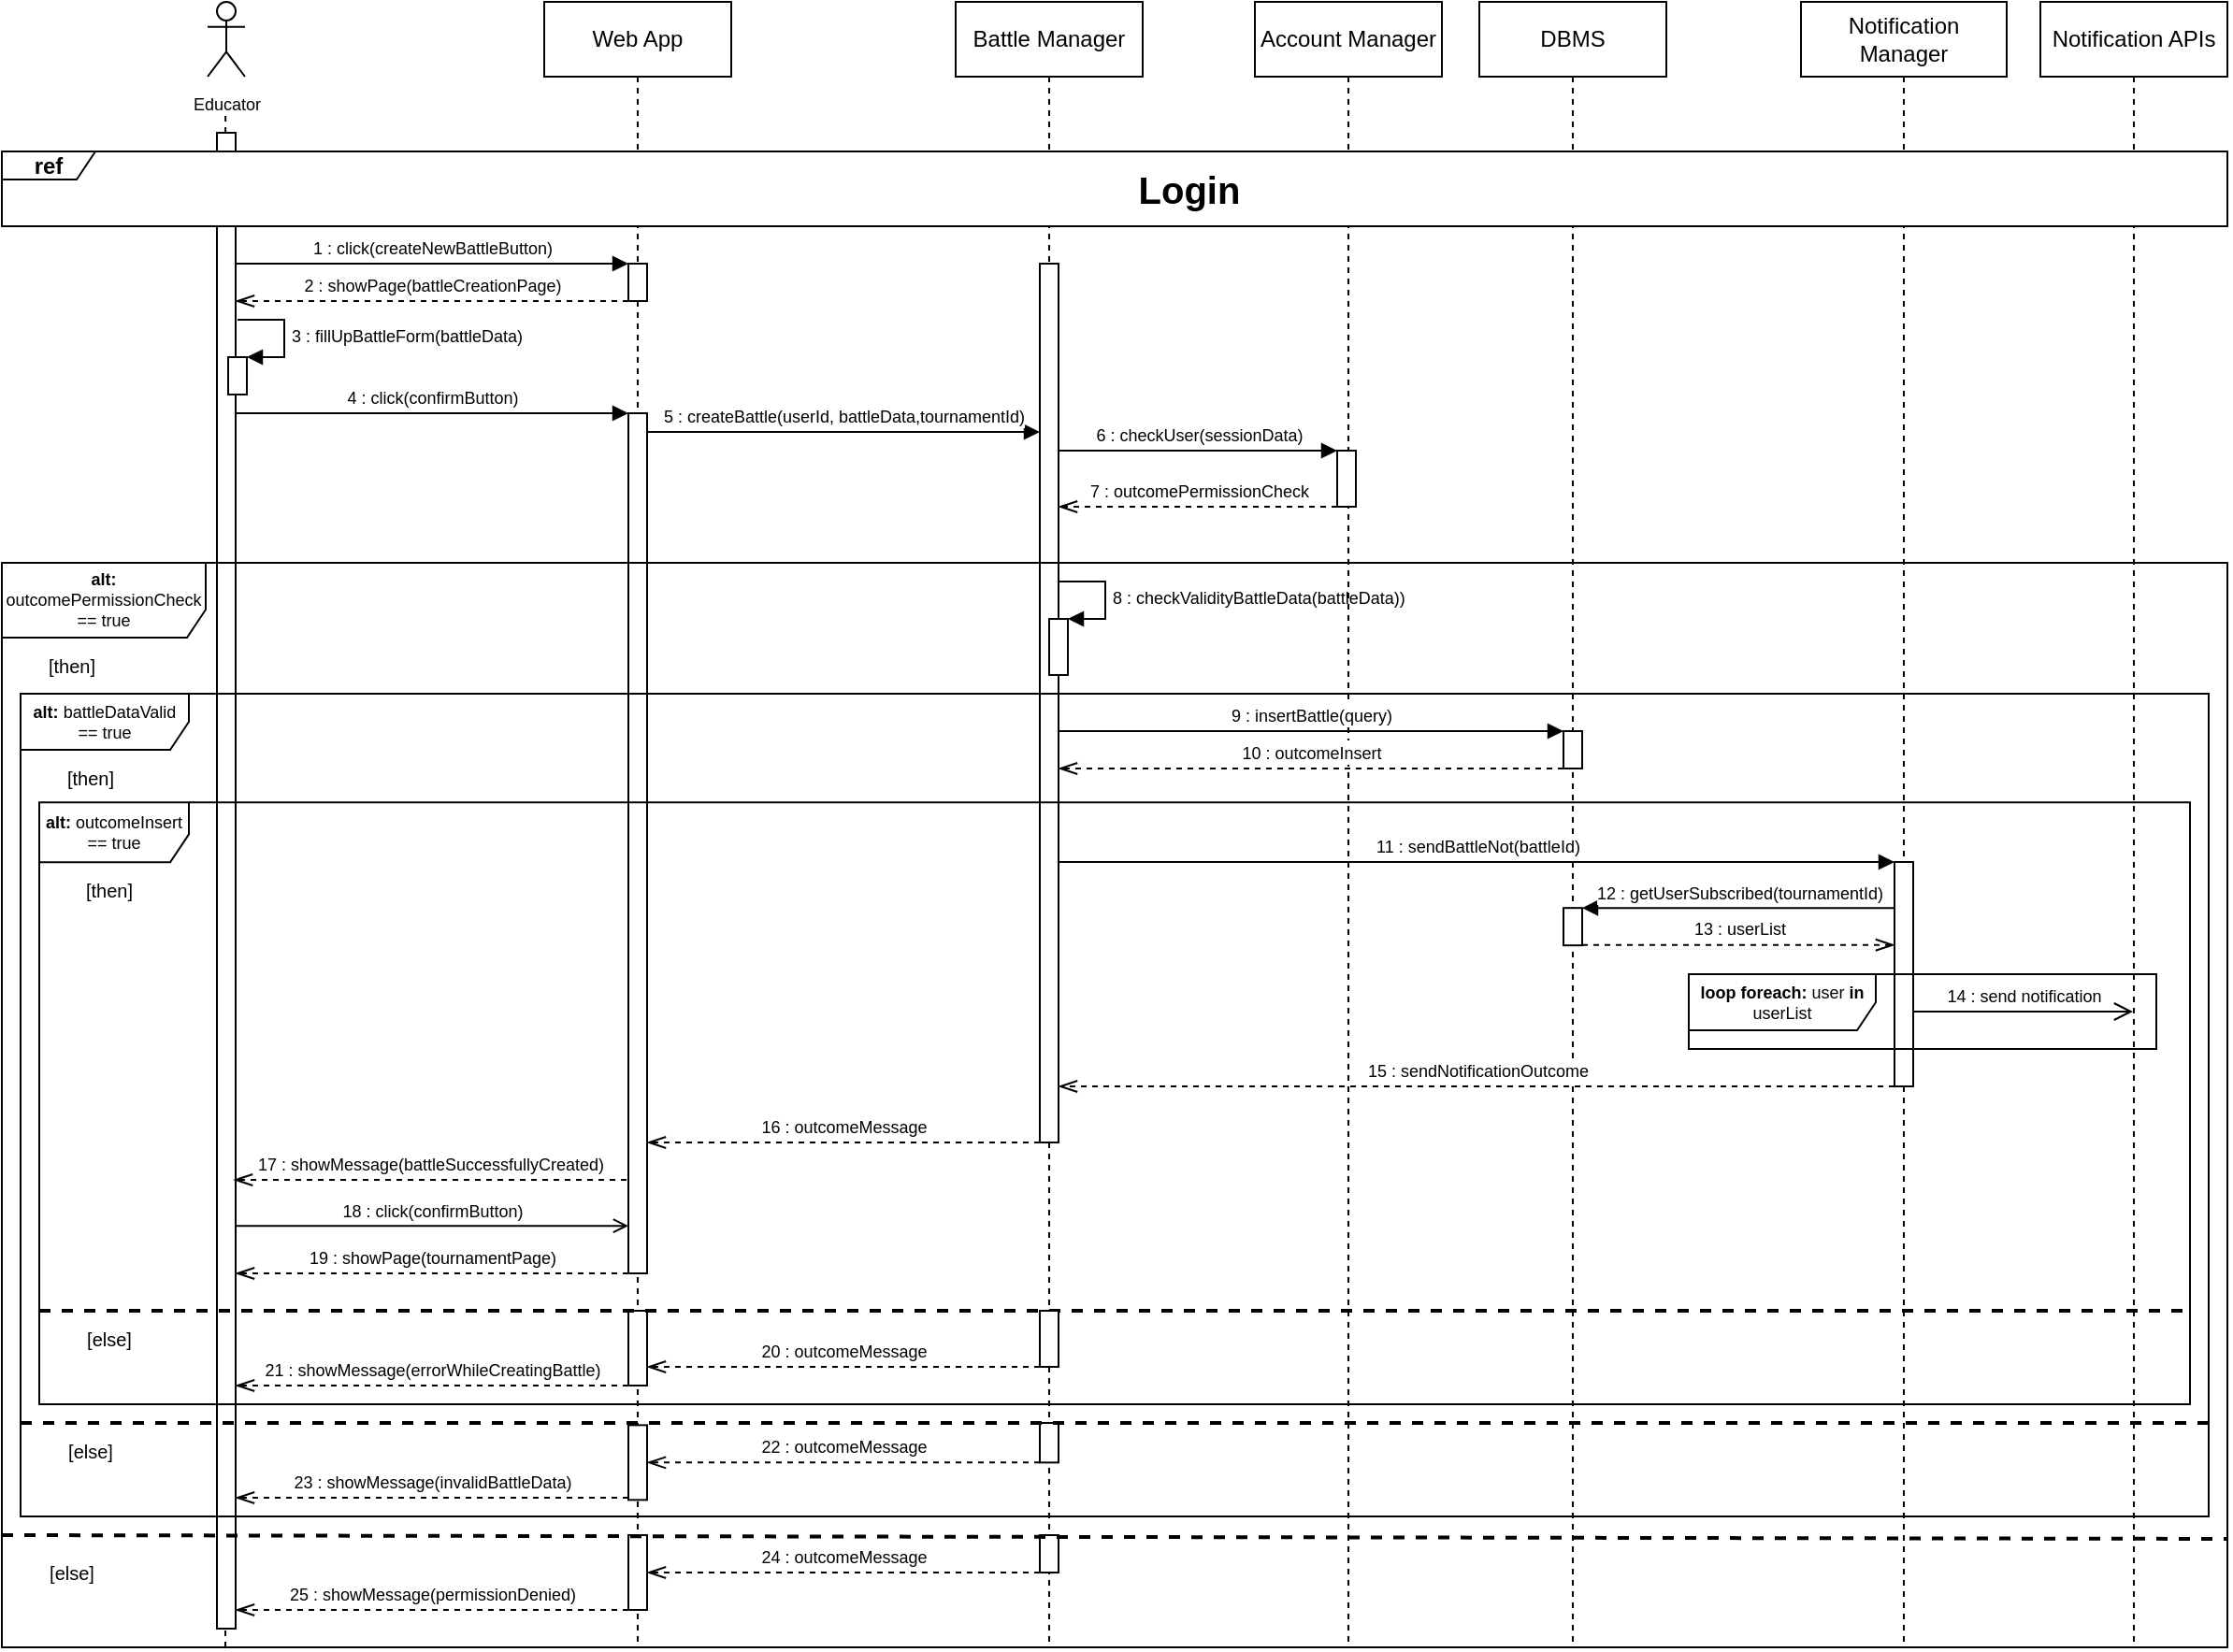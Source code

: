 <mxfile version="22.1.17" type="device">
  <diagram name="Page-1" id="2YBvvXClWsGukQMizWep">
    <mxGraphModel dx="2284" dy="746" grid="1" gridSize="10" guides="1" tooltips="1" connect="1" arrows="1" fold="1" page="1" pageScale="1" pageWidth="850" pageHeight="1100" math="0" shadow="0">
      <root>
        <mxCell id="0" />
        <mxCell id="1" parent="0" />
        <mxCell id="AnqcurCxDS_o7pJ3z2_w-18" value="Battle Manager" style="shape=umlLifeline;perimeter=lifelinePerimeter;whiteSpace=wrap;html=1;container=1;dropTarget=0;collapsible=0;recursiveResize=0;outlineConnect=0;portConstraint=eastwest;newEdgeStyle={&quot;curved&quot;:0,&quot;rounded&quot;:0};" parent="1" vertex="1">
          <mxGeometry x="300" y="40" width="100" height="880" as="geometry" />
        </mxCell>
        <mxCell id="AnqcurCxDS_o7pJ3z2_w-19" value="" style="html=1;points=[];perimeter=orthogonalPerimeter;outlineConnect=0;targetShapes=umlLifeline;portConstraint=eastwest;newEdgeStyle={&quot;edgeStyle&quot;:&quot;elbowEdgeStyle&quot;,&quot;elbow&quot;:&quot;vertical&quot;,&quot;curved&quot;:0,&quot;rounded&quot;:0};" parent="AnqcurCxDS_o7pJ3z2_w-18" vertex="1">
          <mxGeometry x="45" y="140" width="10" height="470" as="geometry" />
        </mxCell>
        <mxCell id="5b2Ryhpj01AECXUh49oq-21" value="" style="html=1;points=[[0,0,0,0,5],[0,1,0,0,-5],[1,0,0,0,5],[1,1,0,0,-5]];perimeter=orthogonalPerimeter;outlineConnect=0;targetShapes=umlLifeline;portConstraint=eastwest;newEdgeStyle={&quot;curved&quot;:0,&quot;rounded&quot;:0};" parent="AnqcurCxDS_o7pJ3z2_w-18" vertex="1">
          <mxGeometry x="50" y="330" width="10" height="30" as="geometry" />
        </mxCell>
        <mxCell id="5b2Ryhpj01AECXUh49oq-22" value="&lt;font style=&quot;font-size: 9px;&quot;&gt;8 : checkValidityBattleData(battleData))&lt;/font&gt;" style="html=1;align=left;spacingLeft=2;endArrow=block;rounded=0;edgeStyle=orthogonalEdgeStyle;curved=0;rounded=0;" parent="AnqcurCxDS_o7pJ3z2_w-18" target="5b2Ryhpj01AECXUh49oq-21" edge="1">
          <mxGeometry relative="1" as="geometry">
            <mxPoint x="55" y="310" as="sourcePoint" />
            <Array as="points">
              <mxPoint x="80" y="310" />
              <mxPoint x="80" y="330" />
            </Array>
          </mxGeometry>
        </mxCell>
        <mxCell id="6H1mdJFXyt7ofiKNNQ1x-25" value="DBMS" style="shape=umlLifeline;perimeter=lifelinePerimeter;whiteSpace=wrap;html=1;container=0;dropTarget=0;collapsible=0;recursiveResize=0;outlineConnect=0;portConstraint=eastwest;newEdgeStyle={&quot;curved&quot;:0,&quot;rounded&quot;:0};" parent="1" vertex="1">
          <mxGeometry x="580" y="40" width="100" height="880" as="geometry" />
        </mxCell>
        <mxCell id="AnqcurCxDS_o7pJ3z2_w-1" value="Web App" style="shape=umlLifeline;perimeter=lifelinePerimeter;whiteSpace=wrap;html=1;container=0;dropTarget=0;collapsible=0;recursiveResize=0;outlineConnect=0;portConstraint=eastwest;newEdgeStyle={&quot;edgeStyle&quot;:&quot;elbowEdgeStyle&quot;,&quot;elbow&quot;:&quot;vertical&quot;,&quot;curved&quot;:0,&quot;rounded&quot;:0};" parent="1" vertex="1">
          <mxGeometry x="80" y="40" width="100" height="880" as="geometry" />
        </mxCell>
        <mxCell id="AnqcurCxDS_o7pJ3z2_w-2" value="" style="html=1;points=[];perimeter=orthogonalPerimeter;outlineConnect=0;targetShapes=umlLifeline;portConstraint=eastwest;newEdgeStyle={&quot;edgeStyle&quot;:&quot;elbowEdgeStyle&quot;,&quot;elbow&quot;:&quot;vertical&quot;,&quot;curved&quot;:0,&quot;rounded&quot;:0};" parent="AnqcurCxDS_o7pJ3z2_w-1" vertex="1">
          <mxGeometry x="45" y="140" width="10" height="20" as="geometry" />
        </mxCell>
        <mxCell id="AnqcurCxDS_o7pJ3z2_w-3" value="" style="html=1;points=[];perimeter=orthogonalPerimeter;outlineConnect=0;targetShapes=umlLifeline;portConstraint=eastwest;newEdgeStyle={&quot;edgeStyle&quot;:&quot;elbowEdgeStyle&quot;,&quot;elbow&quot;:&quot;vertical&quot;,&quot;curved&quot;:0,&quot;rounded&quot;:0};" parent="AnqcurCxDS_o7pJ3z2_w-1" vertex="1">
          <mxGeometry x="45" y="220" width="10" height="460" as="geometry" />
        </mxCell>
        <mxCell id="AnqcurCxDS_o7pJ3z2_w-48" value="" style="html=1;points=[];perimeter=orthogonalPerimeter;outlineConnect=0;targetShapes=umlLifeline;portConstraint=eastwest;newEdgeStyle={&quot;edgeStyle&quot;:&quot;elbowEdgeStyle&quot;,&quot;elbow&quot;:&quot;vertical&quot;,&quot;curved&quot;:0,&quot;rounded&quot;:0};" parent="AnqcurCxDS_o7pJ3z2_w-1" vertex="1">
          <mxGeometry x="45" y="700" width="10" height="40" as="geometry" />
        </mxCell>
        <mxCell id="AnqcurCxDS_o7pJ3z2_w-51" value="" style="html=1;points=[];perimeter=orthogonalPerimeter;outlineConnect=0;targetShapes=umlLifeline;portConstraint=eastwest;newEdgeStyle={&quot;edgeStyle&quot;:&quot;elbowEdgeStyle&quot;,&quot;elbow&quot;:&quot;vertical&quot;,&quot;curved&quot;:0,&quot;rounded&quot;:0};" parent="AnqcurCxDS_o7pJ3z2_w-1" vertex="1">
          <mxGeometry x="265" y="760" width="10" height="21.18" as="geometry" />
        </mxCell>
        <mxCell id="AnqcurCxDS_o7pJ3z2_w-52" value="" style="html=1;points=[];perimeter=orthogonalPerimeter;outlineConnect=0;targetShapes=umlLifeline;portConstraint=eastwest;newEdgeStyle={&quot;edgeStyle&quot;:&quot;elbowEdgeStyle&quot;,&quot;elbow&quot;:&quot;vertical&quot;,&quot;curved&quot;:0,&quot;rounded&quot;:0};" parent="AnqcurCxDS_o7pJ3z2_w-1" vertex="1">
          <mxGeometry x="45" y="761.18" width="10" height="40" as="geometry" />
        </mxCell>
        <mxCell id="AnqcurCxDS_o7pJ3z2_w-28" value="&lt;font style=&quot;font-size: 9px;&quot;&gt;22 : outcomeMessage&lt;/font&gt;" style="html=1;verticalAlign=bottom;endArrow=openThin;dashed=1;endSize=8;edgeStyle=elbowEdgeStyle;elbow=horizontal;curved=0;rounded=0;endFill=0;" parent="AnqcurCxDS_o7pJ3z2_w-1" source="AnqcurCxDS_o7pJ3z2_w-51" target="AnqcurCxDS_o7pJ3z2_w-52" edge="1">
          <mxGeometry relative="1" as="geometry">
            <mxPoint x="50" y="771.18" as="targetPoint" />
            <Array as="points">
              <mxPoint x="150" y="781.18" />
            </Array>
            <mxPoint x="184" y="828.18" as="sourcePoint" />
          </mxGeometry>
        </mxCell>
        <mxCell id="AnqcurCxDS_o7pJ3z2_w-4" value="&lt;font style=&quot;font-size: 9px;&quot;&gt;Educator&lt;/font&gt;" style="shape=umlActor;verticalLabelPosition=bottom;verticalAlign=top;html=1;outlineConnect=0;" parent="1" vertex="1">
          <mxGeometry x="-100" y="40" width="20" height="40" as="geometry" />
        </mxCell>
        <mxCell id="AnqcurCxDS_o7pJ3z2_w-5" value="" style="endArrow=none;dashed=1;html=1;rounded=0;" parent="1" edge="1">
          <mxGeometry width="50" height="50" relative="1" as="geometry">
            <mxPoint x="-90" y="170" as="sourcePoint" />
            <mxPoint x="-90" y="160" as="targetPoint" />
          </mxGeometry>
        </mxCell>
        <mxCell id="AnqcurCxDS_o7pJ3z2_w-6" value="" style="html=1;points=[];perimeter=orthogonalPerimeter;outlineConnect=0;targetShapes=umlLifeline;portConstraint=eastwest;newEdgeStyle={&quot;edgeStyle&quot;:&quot;elbowEdgeStyle&quot;,&quot;elbow&quot;:&quot;vertical&quot;,&quot;curved&quot;:0,&quot;rounded&quot;:0};" parent="1" vertex="1">
          <mxGeometry x="-95" y="110" width="10" height="800" as="geometry" />
        </mxCell>
        <mxCell id="AnqcurCxDS_o7pJ3z2_w-7" value="&lt;font style=&quot;font-size: 9px;&quot;&gt;1 : click(createNewBattleButton)&lt;/font&gt;" style="html=1;verticalAlign=bottom;endArrow=block;edgeStyle=elbowEdgeStyle;elbow=horizontal;curved=0;rounded=0;" parent="1" source="AnqcurCxDS_o7pJ3z2_w-6" target="AnqcurCxDS_o7pJ3z2_w-2" edge="1">
          <mxGeometry relative="1" as="geometry">
            <mxPoint x="-85" y="170" as="sourcePoint" />
            <Array as="points">
              <mxPoint x="20" y="180" />
            </Array>
            <mxPoint x="115" y="170" as="targetPoint" />
          </mxGeometry>
        </mxCell>
        <mxCell id="AnqcurCxDS_o7pJ3z2_w-8" value="&lt;font style=&quot;font-size: 9px;&quot;&gt;2 : showPage(battleCreationPage)&lt;/font&gt;" style="html=1;verticalAlign=bottom;endArrow=openThin;dashed=1;endSize=8;edgeStyle=elbowEdgeStyle;elbow=vertical;curved=0;rounded=0;endFill=0;" parent="1" source="AnqcurCxDS_o7pJ3z2_w-2" target="AnqcurCxDS_o7pJ3z2_w-6" edge="1">
          <mxGeometry relative="1" as="geometry">
            <mxPoint x="-85" y="200" as="targetPoint" />
            <Array as="points">
              <mxPoint x="5" y="200" />
            </Array>
            <mxPoint x="80" y="200" as="sourcePoint" />
          </mxGeometry>
        </mxCell>
        <mxCell id="AnqcurCxDS_o7pJ3z2_w-10" value="Account Manager" style="shape=umlLifeline;perimeter=lifelinePerimeter;whiteSpace=wrap;html=1;container=1;dropTarget=0;collapsible=0;recursiveResize=0;outlineConnect=0;portConstraint=eastwest;newEdgeStyle={&quot;curved&quot;:0,&quot;rounded&quot;:0};" parent="1" vertex="1">
          <mxGeometry x="460" y="40" width="100" height="880" as="geometry" />
        </mxCell>
        <mxCell id="AnqcurCxDS_o7pJ3z2_w-11" value="" style="html=1;points=[];perimeter=orthogonalPerimeter;outlineConnect=0;targetShapes=umlLifeline;portConstraint=eastwest;newEdgeStyle={&quot;edgeStyle&quot;:&quot;elbowEdgeStyle&quot;,&quot;elbow&quot;:&quot;vertical&quot;,&quot;curved&quot;:0,&quot;rounded&quot;:0};" parent="AnqcurCxDS_o7pJ3z2_w-10" vertex="1">
          <mxGeometry x="44" y="240" width="10" height="30" as="geometry" />
        </mxCell>
        <mxCell id="AnqcurCxDS_o7pJ3z2_w-14" value="&lt;font style=&quot;font-size: 9px;&quot;&gt;5 : createBattle(userId, battleData,tournamentId)&lt;/font&gt;" style="html=1;verticalAlign=bottom;endArrow=block;edgeStyle=elbowEdgeStyle;elbow=horizontal;curved=0;rounded=0;" parent="1" source="AnqcurCxDS_o7pJ3z2_w-3" target="AnqcurCxDS_o7pJ3z2_w-19" edge="1">
          <mxGeometry relative="1" as="geometry">
            <mxPoint x="134" y="270" as="sourcePoint" />
            <Array as="points">
              <mxPoint x="249" y="270" />
            </Array>
            <mxPoint x="314" y="270" as="targetPoint" />
            <mxPoint as="offset" />
          </mxGeometry>
        </mxCell>
        <mxCell id="AnqcurCxDS_o7pJ3z2_w-22" value="Notification Manager" style="shape=umlLifeline;perimeter=lifelinePerimeter;whiteSpace=wrap;html=1;container=1;dropTarget=0;collapsible=0;recursiveResize=0;outlineConnect=0;portConstraint=eastwest;newEdgeStyle={&quot;curved&quot;:0,&quot;rounded&quot;:0};" parent="1" vertex="1">
          <mxGeometry x="752" y="40" width="110" height="880" as="geometry" />
        </mxCell>
        <mxCell id="AnqcurCxDS_o7pJ3z2_w-23" value="Notification APIs" style="shape=umlLifeline;perimeter=lifelinePerimeter;whiteSpace=wrap;html=1;container=1;dropTarget=0;collapsible=0;recursiveResize=0;outlineConnect=0;portConstraint=eastwest;newEdgeStyle={&quot;curved&quot;:0,&quot;rounded&quot;:0};" parent="1" vertex="1">
          <mxGeometry x="880" y="40" width="100" height="880" as="geometry" />
        </mxCell>
        <mxCell id="6H1mdJFXyt7ofiKNNQ1x-10" value="&lt;b&gt;ref&lt;/b&gt;" style="shape=umlFrame;whiteSpace=wrap;html=1;pointerEvents=0;width=50;height=15;labelBorderColor=none;labelBackgroundColor=none;fontColor=default;swimlaneFillColor=default;" parent="1" vertex="1">
          <mxGeometry x="-210" y="120" width="1190" height="40" as="geometry" />
        </mxCell>
        <mxCell id="6H1mdJFXyt7ofiKNNQ1x-11" value="" style="endArrow=none;dashed=1;html=1;rounded=0;" parent="1" edge="1">
          <mxGeometry width="50" height="50" relative="1" as="geometry">
            <mxPoint x="-90.43" y="110" as="sourcePoint" />
            <mxPoint x="-90.43" y="100" as="targetPoint" />
          </mxGeometry>
        </mxCell>
        <mxCell id="6H1mdJFXyt7ofiKNNQ1x-12" value="" style="html=1;points=[[0,0,0,0,5],[0,1,0,0,-5],[1,0,0,0,5],[1,1,0,0,-5]];perimeter=orthogonalPerimeter;outlineConnect=0;targetShapes=umlLifeline;portConstraint=eastwest;newEdgeStyle={&quot;curved&quot;:0,&quot;rounded&quot;:0};" parent="1" vertex="1">
          <mxGeometry x="-89" y="230" width="10" height="20" as="geometry" />
        </mxCell>
        <mxCell id="6H1mdJFXyt7ofiKNNQ1x-13" value="&lt;font style=&quot;font-size: 9px;&quot;&gt;3 : fillUpBattleForm(battleData)&lt;/font&gt;" style="html=1;align=left;spacingLeft=2;endArrow=block;rounded=0;edgeStyle=orthogonalEdgeStyle;curved=0;rounded=0;" parent="1" target="6H1mdJFXyt7ofiKNNQ1x-12" edge="1">
          <mxGeometry relative="1" as="geometry">
            <mxPoint x="-84" y="210" as="sourcePoint" />
            <Array as="points">
              <mxPoint x="-59" y="210" />
              <mxPoint x="-59" y="230" />
            </Array>
          </mxGeometry>
        </mxCell>
        <mxCell id="6H1mdJFXyt7ofiKNNQ1x-14" value="&lt;font style=&quot;font-size: 9px;&quot;&gt;4 : click(confirmButton)&lt;/font&gt;" style="html=1;verticalAlign=bottom;endArrow=block;edgeStyle=elbowEdgeStyle;elbow=horizontal;curved=0;rounded=0;" parent="1" edge="1">
          <mxGeometry relative="1" as="geometry">
            <mxPoint x="-85" y="260" as="sourcePoint" />
            <Array as="points">
              <mxPoint x="30" y="260" />
            </Array>
            <mxPoint x="125" y="260" as="targetPoint" />
          </mxGeometry>
        </mxCell>
        <mxCell id="6H1mdJFXyt7ofiKNNQ1x-16" value="" style="html=1;points=[];perimeter=orthogonalPerimeter;outlineConnect=0;targetShapes=umlLifeline;portConstraint=eastwest;newEdgeStyle={&quot;edgeStyle&quot;:&quot;elbowEdgeStyle&quot;,&quot;elbow&quot;:&quot;vertical&quot;,&quot;curved&quot;:0,&quot;rounded&quot;:0};" parent="1" vertex="1">
          <mxGeometry x="802" y="500" width="10" height="120" as="geometry" />
        </mxCell>
        <mxCell id="6H1mdJFXyt7ofiKNNQ1x-18" value="&lt;font style=&quot;font-size: 9px;&quot;&gt;11 : sendBattleNot(battleId)&lt;/font&gt;" style="html=1;verticalAlign=bottom;endArrow=block;edgeStyle=elbowEdgeStyle;elbow=vertical;curved=0;rounded=0;" parent="1" source="AnqcurCxDS_o7pJ3z2_w-19" target="6H1mdJFXyt7ofiKNNQ1x-16" edge="1">
          <mxGeometry relative="1" as="geometry">
            <mxPoint x="326" y="535.18" as="sourcePoint" />
            <Array as="points">
              <mxPoint x="670" y="500" />
            </Array>
            <mxPoint x="666" y="535.18" as="targetPoint" />
            <mxPoint as="offset" />
          </mxGeometry>
        </mxCell>
        <mxCell id="6H1mdJFXyt7ofiKNNQ1x-19" value="" style="html=1;points=[];perimeter=orthogonalPerimeter;outlineConnect=0;targetShapes=umlLifeline;portConstraint=eastwest;newEdgeStyle={&quot;edgeStyle&quot;:&quot;elbowEdgeStyle&quot;,&quot;elbow&quot;:&quot;vertical&quot;,&quot;curved&quot;:0,&quot;rounded&quot;:0};" parent="1" vertex="1">
          <mxGeometry x="625" y="524.59" width="10" height="20" as="geometry" />
        </mxCell>
        <mxCell id="6H1mdJFXyt7ofiKNNQ1x-20" value="&lt;font style=&quot;font-size: 9px;&quot;&gt;12 : getUserSubscribed(tournamentId)&lt;/font&gt;" style="html=1;verticalAlign=bottom;endArrow=block;endSize=6;edgeStyle=elbowEdgeStyle;elbow=vertical;curved=0;rounded=0;endFill=1;startArrow=none;startFill=0;" parent="1" target="6H1mdJFXyt7ofiKNNQ1x-19" edge="1">
          <mxGeometry relative="1" as="geometry">
            <mxPoint x="585" y="524.59" as="targetPoint" />
            <Array as="points">
              <mxPoint x="702" y="524.59" />
            </Array>
            <mxPoint x="802" y="524.59" as="sourcePoint" />
          </mxGeometry>
        </mxCell>
        <mxCell id="6H1mdJFXyt7ofiKNNQ1x-21" value="&lt;font style=&quot;font-size: 9px;&quot;&gt;13 : userList&lt;/font&gt;" style="html=1;verticalAlign=bottom;endArrow=openThin;edgeStyle=elbowEdgeStyle;elbow=vertical;curved=0;rounded=0;endFill=0;dashed=1;endSize=8;" parent="1" source="6H1mdJFXyt7ofiKNNQ1x-19" edge="1">
          <mxGeometry relative="1" as="geometry">
            <mxPoint x="676" y="544.59" as="sourcePoint" />
            <Array as="points">
              <mxPoint x="720" y="544.41" />
            </Array>
            <mxPoint x="802" y="544.41" as="targetPoint" />
            <mxPoint as="offset" />
          </mxGeometry>
        </mxCell>
        <mxCell id="6H1mdJFXyt7ofiKNNQ1x-22" value="&lt;p style=&quot;line-height: 120%; font-size: 9px;&quot;&gt;&lt;b&gt;loop foreach: &lt;/b&gt;user &lt;b&gt;in &lt;/b&gt;userList&lt;/p&gt;" style="shape=umlFrame;whiteSpace=wrap;html=1;pointerEvents=0;width=100;height=30;verticalAlign=middle;horizontal=1;labelPosition=center;verticalLabelPosition=middle;align=center;" parent="1" vertex="1">
          <mxGeometry x="692" y="560.0" width="250" height="40" as="geometry" />
        </mxCell>
        <mxCell id="6H1mdJFXyt7ofiKNNQ1x-23" value="&lt;font style=&quot;font-size: 9px;&quot;&gt;14 : send notification&lt;/font&gt;" style="html=1;verticalAlign=bottom;endArrow=open;edgeStyle=elbowEdgeStyle;elbow=horizontal;curved=0;rounded=0;endFill=0;endSize=8;" parent="1" edge="1">
          <mxGeometry relative="1" as="geometry">
            <mxPoint x="812" y="580.0" as="sourcePoint" />
            <Array as="points">
              <mxPoint x="872" y="580.0" />
            </Array>
            <mxPoint x="929.5" y="580.0" as="targetPoint" />
          </mxGeometry>
        </mxCell>
        <mxCell id="6H1mdJFXyt7ofiKNNQ1x-24" value="&lt;font style=&quot;font-size: 9px;&quot;&gt;15 : sendNotificationOutcome&lt;/font&gt;" style="html=1;verticalAlign=bottom;endArrow=openThin;dashed=1;endSize=8;edgeStyle=elbowEdgeStyle;elbow=horizontal;curved=0;rounded=0;endFill=0;" parent="1" source="6H1mdJFXyt7ofiKNNQ1x-16" target="AnqcurCxDS_o7pJ3z2_w-19" edge="1">
          <mxGeometry relative="1" as="geometry">
            <mxPoint x="327" y="665.18" as="targetPoint" />
            <Array as="points">
              <mxPoint x="800" y="620" />
            </Array>
            <mxPoint x="666" y="655.18" as="sourcePoint" />
          </mxGeometry>
        </mxCell>
        <mxCell id="5b2Ryhpj01AECXUh49oq-35" value="&lt;font style=&quot;font-size: 9px;&quot;&gt;25 : showMessage(permissionDenied)&lt;/font&gt;" style="html=1;verticalAlign=bottom;endArrow=openThin;dashed=1;endSize=8;edgeStyle=elbowEdgeStyle;elbow=vertical;curved=0;rounded=0;endFill=0;" parent="1" source="5b2Ryhpj01AECXUh49oq-37" target="AnqcurCxDS_o7pJ3z2_w-6" edge="1">
          <mxGeometry relative="1" as="geometry">
            <mxPoint x="-85" y="950" as="targetPoint" />
            <Array as="points">
              <mxPoint x="100" y="900" />
            </Array>
            <mxPoint x="103" y="1008.18" as="sourcePoint" />
          </mxGeometry>
        </mxCell>
        <mxCell id="5b2Ryhpj01AECXUh49oq-36" value="" style="html=1;points=[];perimeter=orthogonalPerimeter;outlineConnect=0;targetShapes=umlLifeline;portConstraint=eastwest;newEdgeStyle={&quot;edgeStyle&quot;:&quot;elbowEdgeStyle&quot;,&quot;elbow&quot;:&quot;vertical&quot;,&quot;curved&quot;:0,&quot;rounded&quot;:0};" parent="1" vertex="1">
          <mxGeometry x="345" y="860" width="10" height="20" as="geometry" />
        </mxCell>
        <mxCell id="5b2Ryhpj01AECXUh49oq-37" value="" style="html=1;points=[];perimeter=orthogonalPerimeter;outlineConnect=0;targetShapes=umlLifeline;portConstraint=eastwest;newEdgeStyle={&quot;edgeStyle&quot;:&quot;elbowEdgeStyle&quot;,&quot;elbow&quot;:&quot;vertical&quot;,&quot;curved&quot;:0,&quot;rounded&quot;:0};" parent="1" vertex="1">
          <mxGeometry x="125" y="860" width="10" height="40" as="geometry" />
        </mxCell>
        <mxCell id="5b2Ryhpj01AECXUh49oq-34" value="&lt;font style=&quot;font-size: 9px;&quot;&gt;24 : outcomeMessage&lt;/font&gt;" style="html=1;verticalAlign=bottom;endArrow=openThin;dashed=1;endSize=8;edgeStyle=elbowEdgeStyle;elbow=horizontal;curved=0;rounded=0;endFill=0;" parent="1" source="5b2Ryhpj01AECXUh49oq-36" target="5b2Ryhpj01AECXUh49oq-37" edge="1">
          <mxGeometry relative="1" as="geometry">
            <mxPoint x="134" y="978.18" as="targetPoint" />
            <Array as="points">
              <mxPoint x="220" y="880" />
            </Array>
            <mxPoint x="264" y="978.18" as="sourcePoint" />
          </mxGeometry>
        </mxCell>
        <mxCell id="AnqcurCxDS_o7pJ3z2_w-49" value="&lt;font style=&quot;font-size: 9px;&quot;&gt;21 : showMessage(errorWhileCreatingBattle)&lt;/font&gt;" style="html=1;verticalAlign=bottom;endArrow=openThin;dashed=1;endSize=8;edgeStyle=elbowEdgeStyle;elbow=horizontal;curved=0;rounded=0;endFill=0;" parent="1" source="AnqcurCxDS_o7pJ3z2_w-48" target="AnqcurCxDS_o7pJ3z2_w-6" edge="1">
          <mxGeometry relative="1" as="geometry">
            <mxPoint x="-56" y="850" as="targetPoint" />
            <Array as="points">
              <mxPoint x="110" y="780" />
            </Array>
            <mxPoint x="159" y="850" as="sourcePoint" />
          </mxGeometry>
        </mxCell>
        <mxCell id="AnqcurCxDS_o7pJ3z2_w-24" value="&lt;p style=&quot;line-height: 120%; font-size: 9px;&quot;&gt;&lt;b&gt;alt: &lt;/b&gt;outcomePermissionCheck == true&lt;/p&gt;" style="shape=umlFrame;whiteSpace=wrap;html=1;pointerEvents=0;width=109;height=40;verticalAlign=middle;horizontal=1;labelPosition=center;verticalLabelPosition=middle;align=center;" parent="1" vertex="1">
          <mxGeometry x="-210" y="340" width="1190" height="580" as="geometry" />
        </mxCell>
        <mxCell id="AnqcurCxDS_o7pJ3z2_w-25" value="[then]" style="text;html=1;strokeColor=none;fillColor=none;align=center;verticalAlign=middle;whiteSpace=wrap;rounded=0;fontSize=10;" parent="1" vertex="1">
          <mxGeometry x="-190" y="390" width="35" height="10" as="geometry" />
        </mxCell>
        <mxCell id="AnqcurCxDS_o7pJ3z2_w-26" value="[else]" style="text;html=1;strokeColor=none;fillColor=none;align=center;verticalAlign=middle;whiteSpace=wrap;rounded=0;fontSize=10;" parent="1" vertex="1">
          <mxGeometry x="-180" y="810.0" width="35" height="10" as="geometry" />
        </mxCell>
        <mxCell id="AnqcurCxDS_o7pJ3z2_w-30" value="[then]" style="text;html=1;strokeColor=none;fillColor=none;align=center;verticalAlign=middle;whiteSpace=wrap;rounded=0;fontSize=10;" parent="1" vertex="1">
          <mxGeometry x="-170" y="510" width="35" height="10" as="geometry" />
        </mxCell>
        <mxCell id="AnqcurCxDS_o7pJ3z2_w-39" value="&lt;font style=&quot;font-size: 9px;&quot;&gt;16 : outcomeMessage&lt;/font&gt;" style="html=1;verticalAlign=bottom;endArrow=openThin;dashed=1;endSize=8;edgeStyle=elbowEdgeStyle;elbow=horizontal;curved=0;rounded=0;endFill=0;" parent="1" source="AnqcurCxDS_o7pJ3z2_w-19" target="AnqcurCxDS_o7pJ3z2_w-3" edge="1">
          <mxGeometry relative="1" as="geometry">
            <mxPoint x="134" y="700" as="targetPoint" />
            <Array as="points">
              <mxPoint x="150" y="650" />
            </Array>
            <mxPoint x="314" y="700" as="sourcePoint" />
          </mxGeometry>
        </mxCell>
        <mxCell id="AnqcurCxDS_o7pJ3z2_w-40" value="&lt;font style=&quot;font-size: 9px;&quot;&gt;17 : showMessage(battleSuccessfullyCreated)&lt;/font&gt;" style="html=1;verticalAlign=bottom;endArrow=openThin;dashed=1;endSize=8;edgeStyle=elbowEdgeStyle;elbow=vertical;curved=0;rounded=0;endFill=0;" parent="1" edge="1">
          <mxGeometry relative="1" as="geometry">
            <mxPoint x="-86" y="670" as="targetPoint" />
            <Array as="points">
              <mxPoint x="119" y="670" />
            </Array>
            <mxPoint x="124" y="670" as="sourcePoint" />
          </mxGeometry>
        </mxCell>
        <mxCell id="AnqcurCxDS_o7pJ3z2_w-41" value="[else]" style="text;html=1;strokeColor=none;fillColor=none;align=center;verticalAlign=middle;whiteSpace=wrap;rounded=0;fontSize=10;" parent="1" vertex="1">
          <mxGeometry x="-170" y="750" width="35" height="10" as="geometry" />
        </mxCell>
        <mxCell id="AnqcurCxDS_o7pJ3z2_w-53" value="" style="endArrow=none;dashed=1;html=1;rounded=0;" parent="1" edge="1">
          <mxGeometry width="50" height="50" relative="1" as="geometry">
            <mxPoint x="-90.5" y="920" as="sourcePoint" />
            <mxPoint x="-90.5" y="910" as="targetPoint" />
          </mxGeometry>
        </mxCell>
        <mxCell id="5b2Ryhpj01AECXUh49oq-16" value="" style="html=1;points=[];perimeter=orthogonalPerimeter;outlineConnect=0;targetShapes=umlLifeline;portConstraint=eastwest;newEdgeStyle={&quot;edgeStyle&quot;:&quot;elbowEdgeStyle&quot;,&quot;elbow&quot;:&quot;vertical&quot;,&quot;curved&quot;:0,&quot;rounded&quot;:0};" parent="1" vertex="1">
          <mxGeometry x="625" y="430" width="10" height="20" as="geometry" />
        </mxCell>
        <mxCell id="5b2Ryhpj01AECXUh49oq-17" value="&lt;font style=&quot;font-size: 9px;&quot;&gt;9 : insertBattle(query)&lt;/font&gt;" style="html=1;verticalAlign=bottom;endArrow=block;edgeStyle=elbowEdgeStyle;elbow=vertical;curved=0;rounded=0;" parent="1" target="5b2Ryhpj01AECXUh49oq-16" edge="1">
          <mxGeometry relative="1" as="geometry">
            <mxPoint x="355" y="430" as="sourcePoint" />
            <Array as="points">
              <mxPoint x="530" y="430" />
            </Array>
            <mxPoint x="770" y="440" as="targetPoint" />
            <mxPoint as="offset" />
          </mxGeometry>
        </mxCell>
        <mxCell id="5b2Ryhpj01AECXUh49oq-18" value="&lt;font style=&quot;font-size: 9px;&quot;&gt;10 : outcomeInsert&lt;/font&gt;" style="html=1;verticalAlign=bottom;endArrow=openThin;dashed=1;endSize=8;edgeStyle=elbowEdgeStyle;elbow=horizontal;curved=0;rounded=0;endFill=0;" parent="1" source="5b2Ryhpj01AECXUh49oq-16" edge="1">
          <mxGeometry relative="1" as="geometry">
            <mxPoint x="355" y="450" as="targetPoint" />
            <Array as="points">
              <mxPoint x="560" y="450" />
            </Array>
            <mxPoint x="765" y="450" as="sourcePoint" />
          </mxGeometry>
        </mxCell>
        <mxCell id="5b2Ryhpj01AECXUh49oq-20" value="&lt;p style=&quot;line-height: 120%; font-size: 9px;&quot;&gt;&lt;b&gt;alt: &lt;/b&gt;outcomeInsert == true&lt;/p&gt;" style="shape=umlFrame;whiteSpace=wrap;html=1;pointerEvents=0;width=80;height=32;verticalAlign=middle;horizontal=1;labelPosition=center;verticalLabelPosition=middle;align=center;" parent="1" vertex="1">
          <mxGeometry x="-190" y="468.18" width="1150" height="321.82" as="geometry" />
        </mxCell>
        <mxCell id="5b2Ryhpj01AECXUh49oq-23" value="&lt;p style=&quot;line-height: 120%; font-size: 9px;&quot;&gt;&lt;b&gt;alt: &lt;/b&gt;battleDataValid == true&lt;/p&gt;" style="shape=umlFrame;whiteSpace=wrap;html=1;pointerEvents=0;width=90;height=30;verticalAlign=middle;horizontal=1;labelPosition=center;verticalLabelPosition=middle;align=center;" parent="1" vertex="1">
          <mxGeometry x="-200" y="410" width="1170" height="440" as="geometry" />
        </mxCell>
        <mxCell id="5b2Ryhpj01AECXUh49oq-24" value="[then]" style="text;html=1;strokeColor=none;fillColor=none;align=center;verticalAlign=middle;whiteSpace=wrap;rounded=0;fontSize=10;" parent="1" vertex="1">
          <mxGeometry x="-180" y="450" width="35" height="10" as="geometry" />
        </mxCell>
        <mxCell id="5b2Ryhpj01AECXUh49oq-28" value="" style="endArrow=none;dashed=1;html=1;rounded=0;strokeWidth=2;" parent="1" edge="1">
          <mxGeometry width="50" height="50" relative="1" as="geometry">
            <mxPoint x="-200" y="800" as="sourcePoint" />
            <mxPoint x="970" y="800" as="targetPoint" />
          </mxGeometry>
        </mxCell>
        <mxCell id="5b2Ryhpj01AECXUh49oq-29" value="" style="endArrow=none;dashed=1;html=1;rounded=0;strokeWidth=2;" parent="1" edge="1">
          <mxGeometry width="50" height="50" relative="1" as="geometry">
            <mxPoint x="-190" y="740" as="sourcePoint" />
            <mxPoint x="960" y="740" as="targetPoint" />
          </mxGeometry>
        </mxCell>
        <mxCell id="5b2Ryhpj01AECXUh49oq-33" value="[else]" style="text;html=1;strokeColor=none;fillColor=none;align=center;verticalAlign=middle;whiteSpace=wrap;rounded=0;fontSize=10;" parent="1" vertex="1">
          <mxGeometry x="-190" y="875.0" width="35" height="10" as="geometry" />
        </mxCell>
        <mxCell id="5b2Ryhpj01AECXUh49oq-38" value="&lt;font style=&quot;font-size: 9px;&quot;&gt;18 : click(confirmButton)&lt;/font&gt;" style="html=1;verticalAlign=bottom;endArrow=open;edgeStyle=elbowEdgeStyle;elbow=horizontal;curved=0;rounded=0;endFill=0;" parent="1" edge="1">
          <mxGeometry relative="1" as="geometry">
            <mxPoint x="-85" y="694.58" as="sourcePoint" />
            <Array as="points">
              <mxPoint x="29" y="694.58" />
            </Array>
            <mxPoint x="125" y="694.58" as="targetPoint" />
          </mxGeometry>
        </mxCell>
        <mxCell id="5b2Ryhpj01AECXUh49oq-39" value="&lt;font style=&quot;font-size: 9px;&quot;&gt;19 : showPage(tournamentPage)&lt;/font&gt;" style="html=1;verticalAlign=bottom;endArrow=openThin;dashed=1;endSize=8;edgeStyle=elbowEdgeStyle;elbow=vertical;curved=0;rounded=0;endFill=0;" parent="1" edge="1">
          <mxGeometry relative="1" as="geometry">
            <mxPoint x="-85" y="720" as="targetPoint" />
            <Array as="points">
              <mxPoint x="5" y="720" />
            </Array>
            <mxPoint x="125" y="720" as="sourcePoint" />
          </mxGeometry>
        </mxCell>
        <mxCell id="6H1mdJFXyt7ofiKNNQ1x-26" value="" style="endArrow=none;dashed=1;html=1;rounded=0;strokeWidth=2;" parent="1" edge="1">
          <mxGeometry width="50" height="50" relative="1" as="geometry">
            <mxPoint x="-210" y="860" as="sourcePoint" />
            <mxPoint x="980" y="862" as="targetPoint" />
          </mxGeometry>
        </mxCell>
        <mxCell id="AnqcurCxDS_o7pJ3z2_w-20" value="&lt;font style=&quot;font-size: 9px;&quot;&gt;6 : checkUser(sessionData)&lt;/font&gt;" style="html=1;verticalAlign=bottom;endArrow=block;edgeStyle=elbowEdgeStyle;elbow=vertical;curved=0;rounded=0;" parent="1" source="AnqcurCxDS_o7pJ3z2_w-19" target="AnqcurCxDS_o7pJ3z2_w-11" edge="1">
          <mxGeometry x="-0.0" relative="1" as="geometry">
            <mxPoint x="325" y="280" as="sourcePoint" />
            <Array as="points">
              <mxPoint x="460" y="280" />
            </Array>
            <mxPoint x="470" y="300" as="targetPoint" />
            <mxPoint as="offset" />
          </mxGeometry>
        </mxCell>
        <mxCell id="AnqcurCxDS_o7pJ3z2_w-56" value="&lt;font style=&quot;font-size: 9px;&quot;&gt;7 : outcomePermissionCheck&lt;/font&gt;" style="html=1;verticalAlign=bottom;endArrow=openThin;dashed=1;endSize=8;edgeStyle=elbowEdgeStyle;elbow=horizontal;curved=0;rounded=0;endFill=0;" parent="1" source="AnqcurCxDS_o7pJ3z2_w-11" target="AnqcurCxDS_o7pJ3z2_w-19" edge="1">
          <mxGeometry relative="1" as="geometry">
            <mxPoint x="325" y="310" as="targetPoint" />
            <Array as="points">
              <mxPoint x="410" y="310" />
            </Array>
            <mxPoint x="475" y="310" as="sourcePoint" />
          </mxGeometry>
        </mxCell>
        <mxCell id="AnqcurCxDS_o7pJ3z2_w-45" value="" style="html=1;points=[];perimeter=orthogonalPerimeter;outlineConnect=0;targetShapes=umlLifeline;portConstraint=eastwest;newEdgeStyle={&quot;edgeStyle&quot;:&quot;elbowEdgeStyle&quot;,&quot;elbow&quot;:&quot;vertical&quot;,&quot;curved&quot;:0,&quot;rounded&quot;:0};" parent="1" vertex="1">
          <mxGeometry x="345" y="740" width="10" height="30" as="geometry" />
        </mxCell>
        <mxCell id="AnqcurCxDS_o7pJ3z2_w-47" value="&lt;font style=&quot;font-size: 9px;&quot;&gt;20 : outcomeMessage&lt;/font&gt;" style="html=1;verticalAlign=bottom;endArrow=openThin;dashed=1;endSize=8;edgeStyle=elbowEdgeStyle;elbow=horizontal;curved=0;rounded=0;endFill=0;" parent="1" source="AnqcurCxDS_o7pJ3z2_w-45" target="AnqcurCxDS_o7pJ3z2_w-48" edge="1">
          <mxGeometry relative="1" as="geometry">
            <mxPoint x="174" y="790" as="targetPoint" />
            <Array as="points">
              <mxPoint x="240" y="770" />
            </Array>
            <mxPoint x="324" y="790" as="sourcePoint" />
          </mxGeometry>
        </mxCell>
        <mxCell id="AnqcurCxDS_o7pJ3z2_w-29" value="&lt;font style=&quot;font-size: 9px;&quot;&gt;23 : showMessage(invalidBattleData)&lt;/font&gt;" style="html=1;verticalAlign=bottom;endArrow=openThin;dashed=1;endSize=8;edgeStyle=elbowEdgeStyle;elbow=vertical;curved=0;rounded=0;endFill=0;" parent="1" source="AnqcurCxDS_o7pJ3z2_w-52" target="AnqcurCxDS_o7pJ3z2_w-6" edge="1">
          <mxGeometry relative="1" as="geometry">
            <mxPoint x="-55" y="840" as="targetPoint" />
            <Array as="points">
              <mxPoint x="60" y="840" />
            </Array>
            <mxPoint x="155" y="840" as="sourcePoint" />
          </mxGeometry>
        </mxCell>
        <mxCell id="nlTkryfUaT2Aw4DDi3Z9-2" value="&lt;b&gt;&lt;font style=&quot;font-size: 20px;&quot;&gt;Login&lt;/font&gt;&lt;/b&gt;" style="text;html=1;strokeColor=none;fillColor=none;align=center;verticalAlign=middle;whiteSpace=wrap;rounded=0;" parent="1" vertex="1">
          <mxGeometry x="395" y="125" width="60" height="30" as="geometry" />
        </mxCell>
      </root>
    </mxGraphModel>
  </diagram>
</mxfile>
